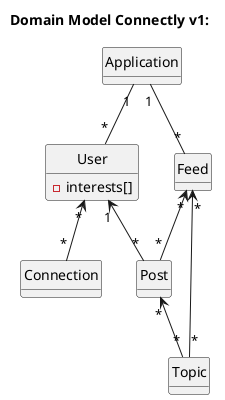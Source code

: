 @startuml
'https://plantuml.com/class-diagram
Title Domain Model Connectly v1:
hide circle
hide methods

class Application {}

class User {
    - interests[]
}

class Connection {}

class Topic {}

class Post {}

class Feed {}

Application "1" -- "*" User
User "1" <-- "*" Post
Post "*" <-- "*" Topic
Feed "*" <-- "*" Post
Feed "*" <-- "*" Topic
Application "1" -- "*" Feed
User "*" <-- "*" Connection




@enduml